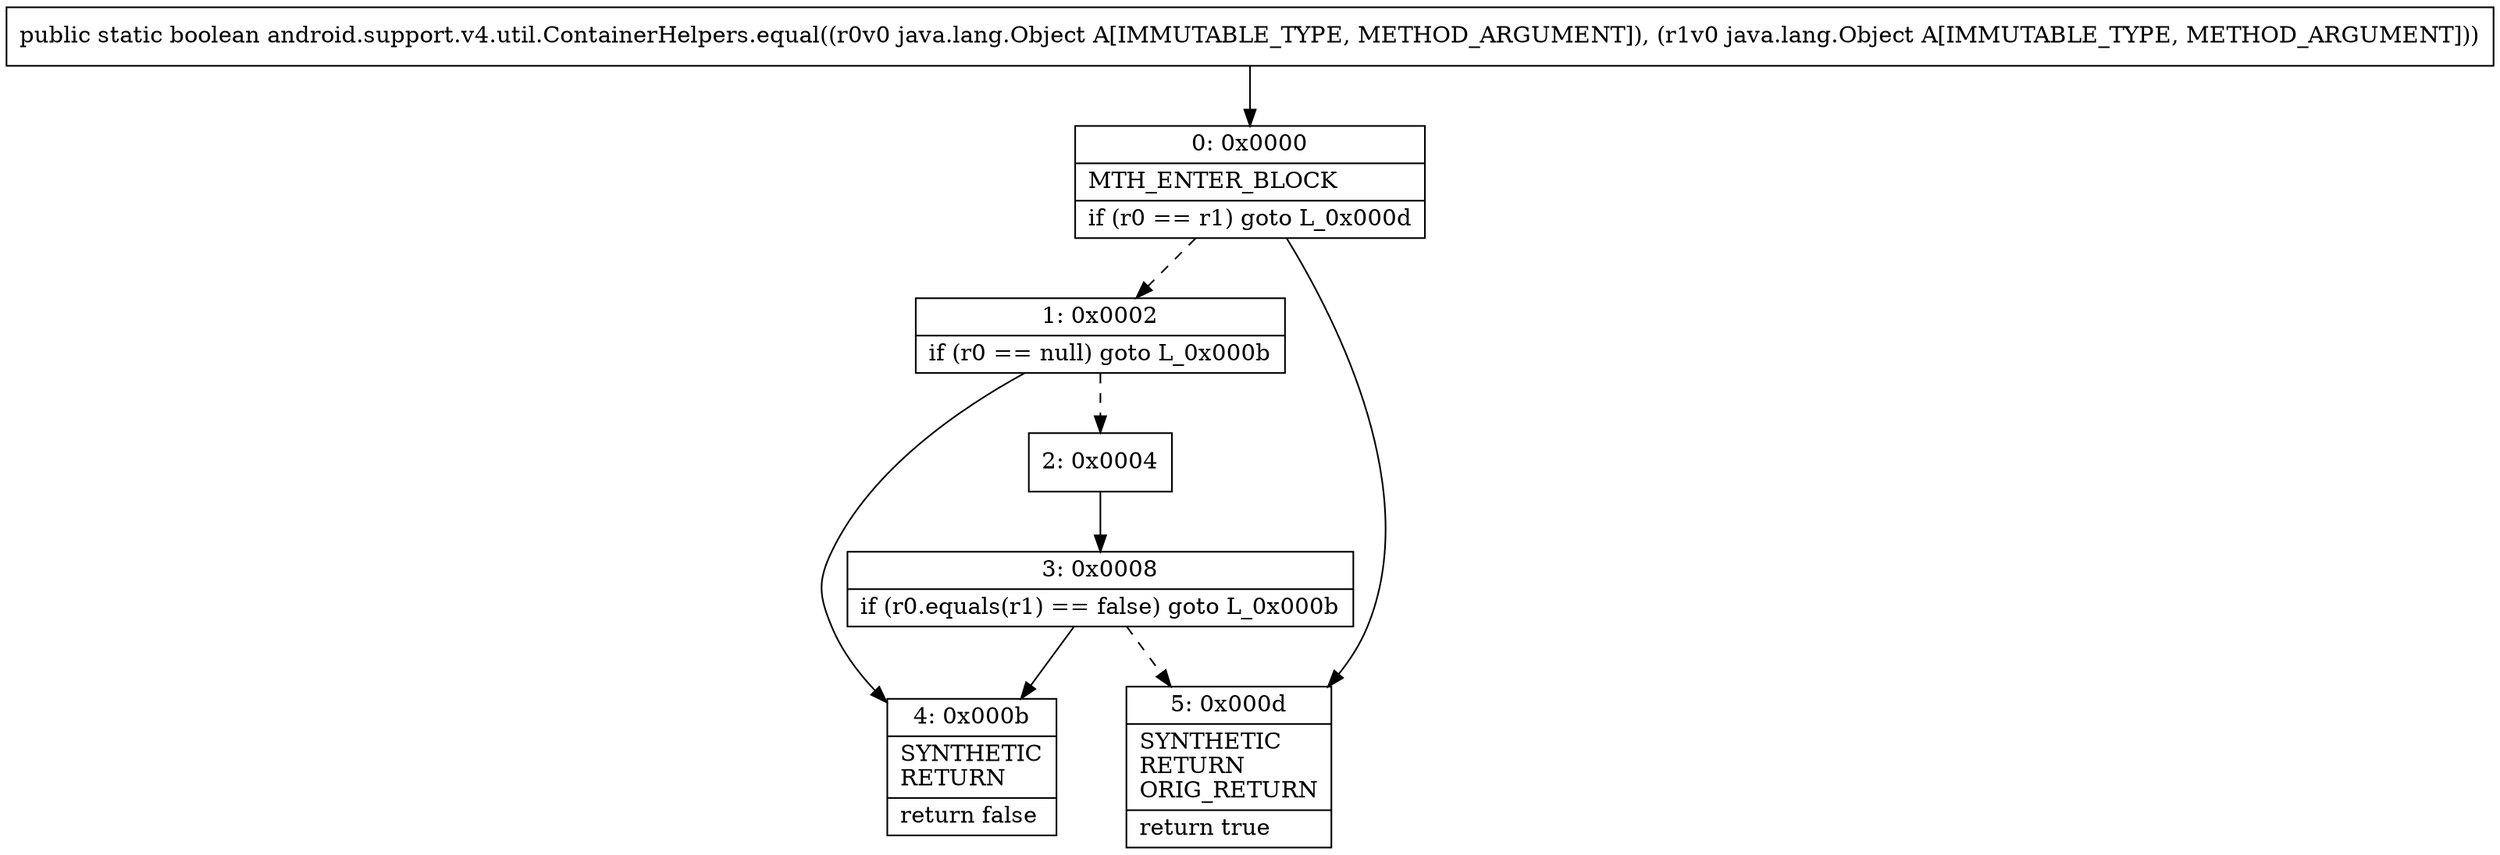 digraph "CFG forandroid.support.v4.util.ContainerHelpers.equal(Ljava\/lang\/Object;Ljava\/lang\/Object;)Z" {
Node_0 [shape=record,label="{0\:\ 0x0000|MTH_ENTER_BLOCK\l|if (r0 == r1) goto L_0x000d\l}"];
Node_1 [shape=record,label="{1\:\ 0x0002|if (r0 == null) goto L_0x000b\l}"];
Node_2 [shape=record,label="{2\:\ 0x0004}"];
Node_3 [shape=record,label="{3\:\ 0x0008|if (r0.equals(r1) == false) goto L_0x000b\l}"];
Node_4 [shape=record,label="{4\:\ 0x000b|SYNTHETIC\lRETURN\l|return false\l}"];
Node_5 [shape=record,label="{5\:\ 0x000d|SYNTHETIC\lRETURN\lORIG_RETURN\l|return true\l}"];
MethodNode[shape=record,label="{public static boolean android.support.v4.util.ContainerHelpers.equal((r0v0 java.lang.Object A[IMMUTABLE_TYPE, METHOD_ARGUMENT]), (r1v0 java.lang.Object A[IMMUTABLE_TYPE, METHOD_ARGUMENT])) }"];
MethodNode -> Node_0;
Node_0 -> Node_1[style=dashed];
Node_0 -> Node_5;
Node_1 -> Node_2[style=dashed];
Node_1 -> Node_4;
Node_2 -> Node_3;
Node_3 -> Node_4;
Node_3 -> Node_5[style=dashed];
}

